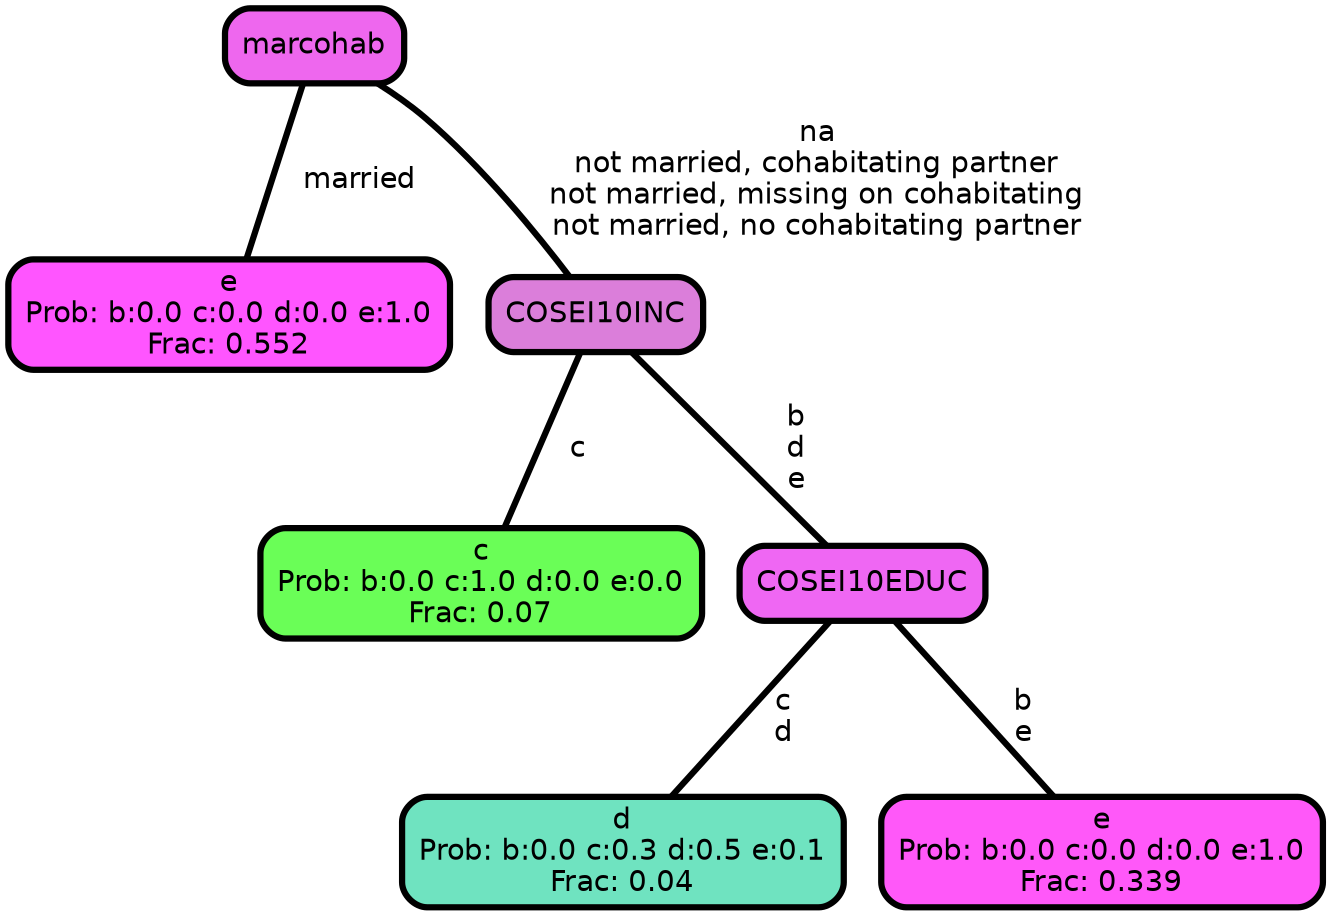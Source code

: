 graph Tree {
node [shape=box, style="filled, rounded",color="black",penwidth="3",fontcolor="black",                 fontname=helvetica] ;
graph [ranksep="0 equally", splines=straight,                 bgcolor=transparent, dpi=200] ;
edge [fontname=helvetica, color=black] ;
0 [label="e
Prob: b:0.0 c:0.0 d:0.0 e:1.0
Frac: 0.552", fillcolor="#ff55ff"] ;
1 [label="marcohab", fillcolor="#ee67ee"] ;
2 [label="c
Prob: b:0.0 c:1.0 d:0.0 e:0.0
Frac: 0.07", fillcolor="#6afe57"] ;
3 [label="COSEI10INC", fillcolor="#db7eda"] ;
4 [label="d
Prob: b:0.0 c:0.3 d:0.5 e:0.1
Frac: 0.04", fillcolor="#6fe3c0"] ;
5 [label="COSEI10EDUC", fillcolor="#ef67f3"] ;
6 [label="e
Prob: b:0.0 c:0.0 d:0.0 e:1.0
Frac: 0.339", fillcolor="#ff58f9"] ;
1 -- 0 [label=" married",penwidth=3] ;
1 -- 3 [label=" na\n not married, cohabitating partner\n not married, missing on cohabitating\n not married, no cohabitating partner",penwidth=3] ;
3 -- 2 [label=" c",penwidth=3] ;
3 -- 5 [label=" b\n d\n e",penwidth=3] ;
5 -- 4 [label=" c\n d",penwidth=3] ;
5 -- 6 [label=" b\n e",penwidth=3] ;
{rank = same;}}